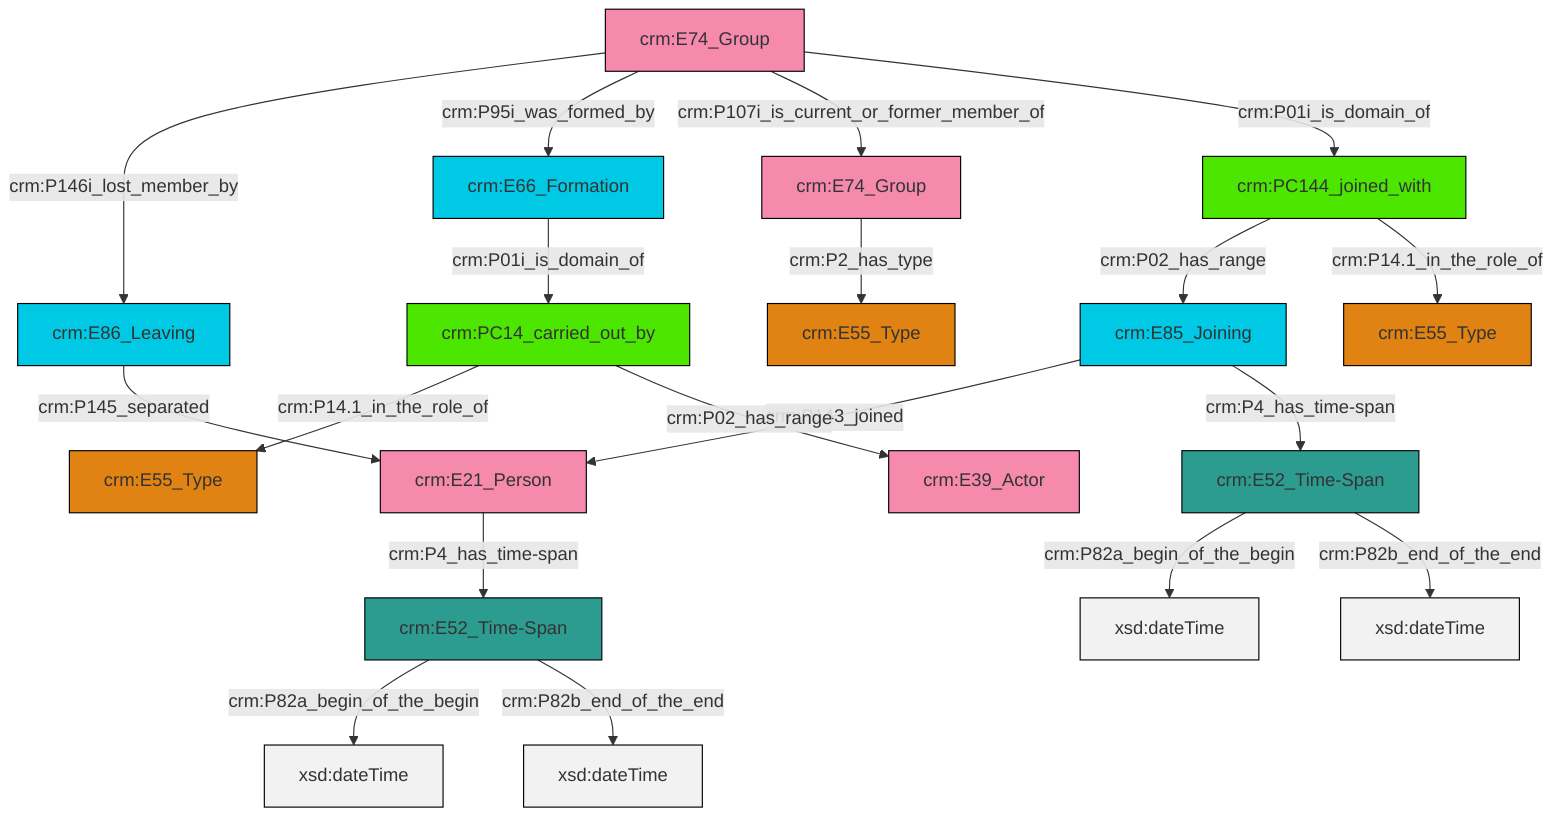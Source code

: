 graph TD
classDef Literal fill:#f2f2f2,stroke:#000000;
classDef CRM_Entity fill:#FFFFFF,stroke:#000000;
classDef Temporal_Entity fill:#00C9E6, stroke:#000000;
classDef Type fill:#E18312, stroke:#000000;
classDef Time-Span fill:#2C9C91, stroke:#000000;
classDef Appellation fill:#FFEB7F, stroke:#000000;
classDef Place fill:#008836, stroke:#000000;
classDef Persistent_Item fill:#B266B2, stroke:#000000;
classDef Conceptual_Object fill:#FFD700, stroke:#000000;
classDef Physical_Thing fill:#D2B48C, stroke:#000000;
classDef Actor fill:#f58aad, stroke:#000000;
classDef PC_Classes fill:#4ce600, stroke:#000000;
classDef Multi fill:#cccccc,stroke:#000000;

0["crm:E52_Time-Span"]:::Time-Span -->|crm:P82a_begin_of_the_begin| 1[xsd:dateTime]:::Literal
2["crm:E52_Time-Span"]:::Time-Span -->|crm:P82a_begin_of_the_begin| 3[xsd:dateTime]:::Literal
6["crm:E74_Group"]:::Actor -->|crm:P146i_lost_member_by| 7["crm:E86_Leaving"]:::Temporal_Entity
8["crm:E85_Joining"]:::Temporal_Entity -->|crm:P143_joined| 9["crm:E21_Person"]:::Actor
9["crm:E21_Person"]:::Actor -->|crm:P4_has_time-span| 2["crm:E52_Time-Span"]:::Time-Span
0["crm:E52_Time-Span"]:::Time-Span -->|crm:P82b_end_of_the_end| 10[xsd:dateTime]:::Literal
2["crm:E52_Time-Span"]:::Time-Span -->|crm:P82b_end_of_the_end| 17[xsd:dateTime]:::Literal
6["crm:E74_Group"]:::Actor -->|crm:P95i_was_formed_by| 18["crm:E66_Formation"]:::Temporal_Entity
21["crm:PC14_carried_out_by"]:::PC_Classes -->|crm:P14.1_in_the_role_of| 11["crm:E55_Type"]:::Type
8["crm:E85_Joining"]:::Temporal_Entity -->|crm:P4_has_time-span| 0["crm:E52_Time-Span"]:::Time-Span
18["crm:E66_Formation"]:::Temporal_Entity -->|crm:P01i_is_domain_of| 21["crm:PC14_carried_out_by"]:::PC_Classes
23["crm:E74_Group"]:::Actor -->|crm:P2_has_type| 4["crm:E55_Type"]:::Type
7["crm:E86_Leaving"]:::Temporal_Entity -->|crm:P145_separated| 9["crm:E21_Person"]:::Actor
14["crm:PC144_joined_with"]:::PC_Classes -->|crm:P02_has_range| 8["crm:E85_Joining"]:::Temporal_Entity
6["crm:E74_Group"]:::Actor -->|crm:P107i_is_current_or_former_member_of| 23["crm:E74_Group"]:::Actor
14["crm:PC144_joined_with"]:::PC_Classes -->|crm:P14.1_in_the_role_of| 25["crm:E55_Type"]:::Type
21["crm:PC14_carried_out_by"]:::PC_Classes -->|crm:P02_has_range| 30["crm:E39_Actor"]:::Actor
6["crm:E74_Group"]:::Actor -->|crm:P01i_is_domain_of| 14["crm:PC144_joined_with"]:::PC_Classes